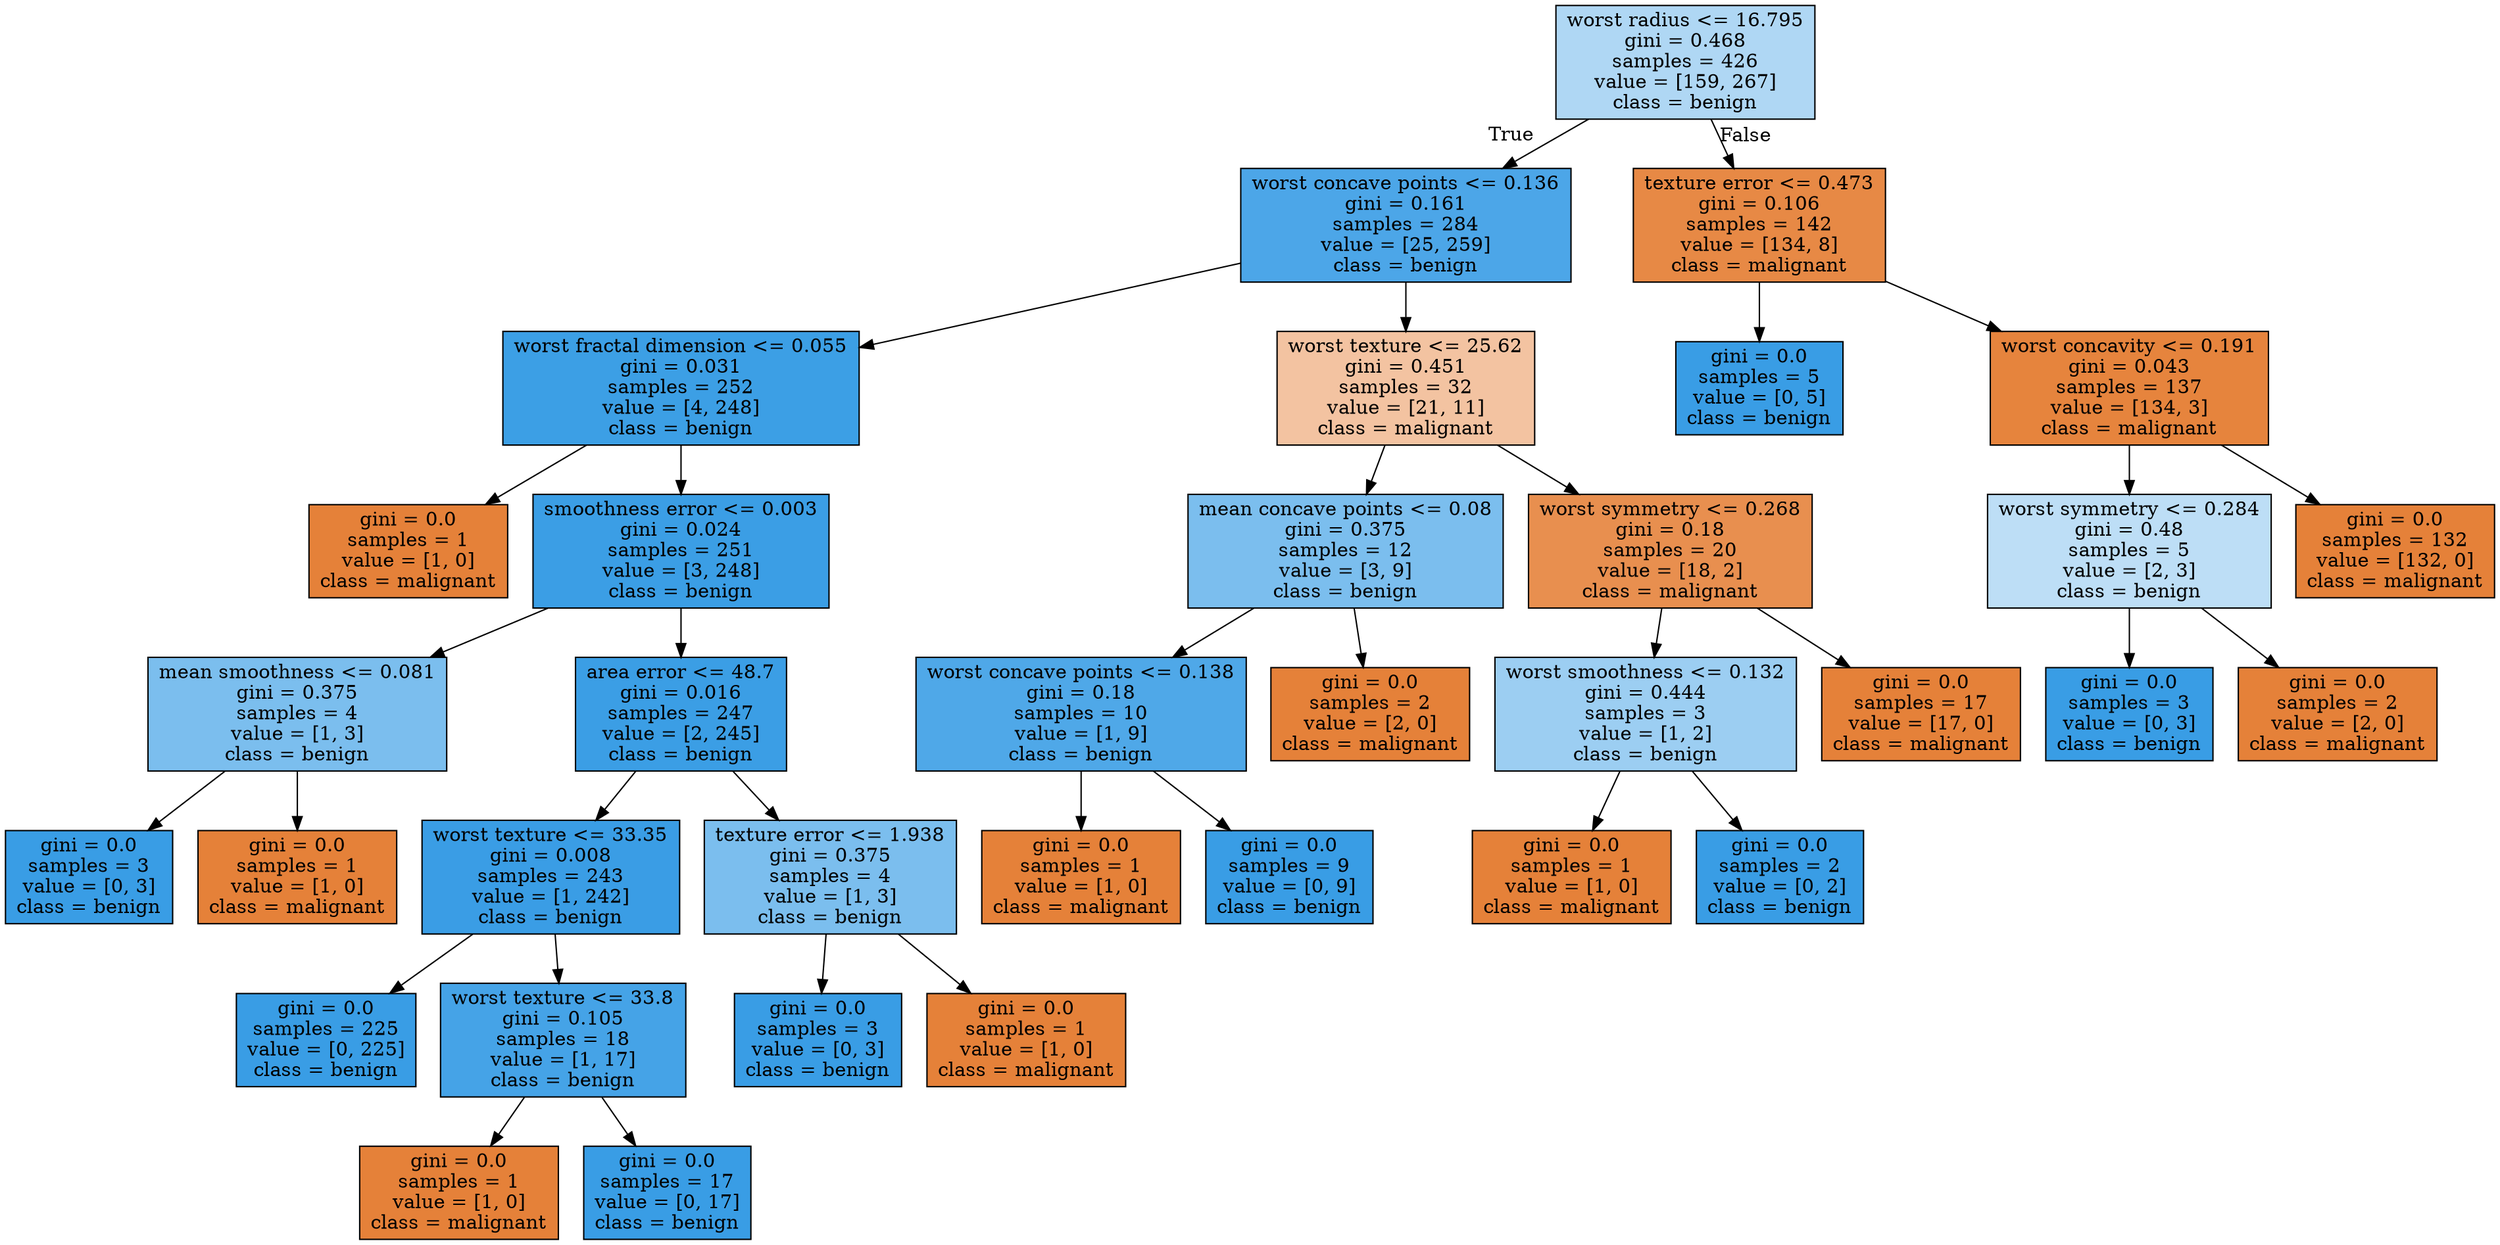 digraph Tree {
node [shape=box, style="filled", color="black"] ;
0 [label="worst radius <= 16.795\ngini = 0.468\nsamples = 426\nvalue = [159, 267]\nclass = benign", fillcolor="#afd7f4"] ;
1 [label="worst concave points <= 0.136\ngini = 0.161\nsamples = 284\nvalue = [25, 259]\nclass = benign", fillcolor="#4ca6e8"] ;
0 -> 1 [labeldistance=2.5, labelangle=45, headlabel="True"] ;
2 [label="worst fractal dimension <= 0.055\ngini = 0.031\nsamples = 252\nvalue = [4, 248]\nclass = benign", fillcolor="#3c9fe5"] ;
1 -> 2 ;
3 [label="gini = 0.0\nsamples = 1\nvalue = [1, 0]\nclass = malignant", fillcolor="#e58139"] ;
2 -> 3 ;
4 [label="smoothness error <= 0.003\ngini = 0.024\nsamples = 251\nvalue = [3, 248]\nclass = benign", fillcolor="#3b9ee5"] ;
2 -> 4 ;
5 [label="mean smoothness <= 0.081\ngini = 0.375\nsamples = 4\nvalue = [1, 3]\nclass = benign", fillcolor="#7bbeee"] ;
4 -> 5 ;
6 [label="gini = 0.0\nsamples = 3\nvalue = [0, 3]\nclass = benign", fillcolor="#399de5"] ;
5 -> 6 ;
7 [label="gini = 0.0\nsamples = 1\nvalue = [1, 0]\nclass = malignant", fillcolor="#e58139"] ;
5 -> 7 ;
8 [label="area error <= 48.7\ngini = 0.016\nsamples = 247\nvalue = [2, 245]\nclass = benign", fillcolor="#3b9ee5"] ;
4 -> 8 ;
9 [label="worst texture <= 33.35\ngini = 0.008\nsamples = 243\nvalue = [1, 242]\nclass = benign", fillcolor="#3a9de5"] ;
8 -> 9 ;
10 [label="gini = 0.0\nsamples = 225\nvalue = [0, 225]\nclass = benign", fillcolor="#399de5"] ;
9 -> 10 ;
11 [label="worst texture <= 33.8\ngini = 0.105\nsamples = 18\nvalue = [1, 17]\nclass = benign", fillcolor="#45a3e7"] ;
9 -> 11 ;
12 [label="gini = 0.0\nsamples = 1\nvalue = [1, 0]\nclass = malignant", fillcolor="#e58139"] ;
11 -> 12 ;
13 [label="gini = 0.0\nsamples = 17\nvalue = [0, 17]\nclass = benign", fillcolor="#399de5"] ;
11 -> 13 ;
14 [label="texture error <= 1.938\ngini = 0.375\nsamples = 4\nvalue = [1, 3]\nclass = benign", fillcolor="#7bbeee"] ;
8 -> 14 ;
15 [label="gini = 0.0\nsamples = 3\nvalue = [0, 3]\nclass = benign", fillcolor="#399de5"] ;
14 -> 15 ;
16 [label="gini = 0.0\nsamples = 1\nvalue = [1, 0]\nclass = malignant", fillcolor="#e58139"] ;
14 -> 16 ;
17 [label="worst texture <= 25.62\ngini = 0.451\nsamples = 32\nvalue = [21, 11]\nclass = malignant", fillcolor="#f3c3a1"] ;
1 -> 17 ;
18 [label="mean concave points <= 0.08\ngini = 0.375\nsamples = 12\nvalue = [3, 9]\nclass = benign", fillcolor="#7bbeee"] ;
17 -> 18 ;
19 [label="worst concave points <= 0.138\ngini = 0.18\nsamples = 10\nvalue = [1, 9]\nclass = benign", fillcolor="#4fa8e8"] ;
18 -> 19 ;
20 [label="gini = 0.0\nsamples = 1\nvalue = [1, 0]\nclass = malignant", fillcolor="#e58139"] ;
19 -> 20 ;
21 [label="gini = 0.0\nsamples = 9\nvalue = [0, 9]\nclass = benign", fillcolor="#399de5"] ;
19 -> 21 ;
22 [label="gini = 0.0\nsamples = 2\nvalue = [2, 0]\nclass = malignant", fillcolor="#e58139"] ;
18 -> 22 ;
23 [label="worst symmetry <= 0.268\ngini = 0.18\nsamples = 20\nvalue = [18, 2]\nclass = malignant", fillcolor="#e88f4f"] ;
17 -> 23 ;
24 [label="worst smoothness <= 0.132\ngini = 0.444\nsamples = 3\nvalue = [1, 2]\nclass = benign", fillcolor="#9ccef2"] ;
23 -> 24 ;
25 [label="gini = 0.0\nsamples = 1\nvalue = [1, 0]\nclass = malignant", fillcolor="#e58139"] ;
24 -> 25 ;
26 [label="gini = 0.0\nsamples = 2\nvalue = [0, 2]\nclass = benign", fillcolor="#399de5"] ;
24 -> 26 ;
27 [label="gini = 0.0\nsamples = 17\nvalue = [17, 0]\nclass = malignant", fillcolor="#e58139"] ;
23 -> 27 ;
28 [label="texture error <= 0.473\ngini = 0.106\nsamples = 142\nvalue = [134, 8]\nclass = malignant", fillcolor="#e78945"] ;
0 -> 28 [labeldistance=2.5, labelangle=-45, headlabel="False"] ;
29 [label="gini = 0.0\nsamples = 5\nvalue = [0, 5]\nclass = benign", fillcolor="#399de5"] ;
28 -> 29 ;
30 [label="worst concavity <= 0.191\ngini = 0.043\nsamples = 137\nvalue = [134, 3]\nclass = malignant", fillcolor="#e6843d"] ;
28 -> 30 ;
31 [label="worst symmetry <= 0.284\ngini = 0.48\nsamples = 5\nvalue = [2, 3]\nclass = benign", fillcolor="#bddef6"] ;
30 -> 31 ;
32 [label="gini = 0.0\nsamples = 3\nvalue = [0, 3]\nclass = benign", fillcolor="#399de5"] ;
31 -> 32 ;
33 [label="gini = 0.0\nsamples = 2\nvalue = [2, 0]\nclass = malignant", fillcolor="#e58139"] ;
31 -> 33 ;
34 [label="gini = 0.0\nsamples = 132\nvalue = [132, 0]\nclass = malignant", fillcolor="#e58139"] ;
30 -> 34 ;
}